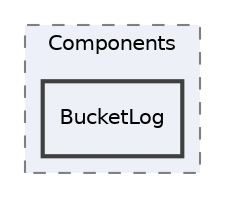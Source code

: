 digraph "Editor/UI/Components/Logger/Components/BucketLog"
{
 // LATEX_PDF_SIZE
  edge [fontname="Helvetica",fontsize="10",labelfontname="Helvetica",labelfontsize="10"];
  node [fontname="Helvetica",fontsize="10",shape=record];
  compound=true
  subgraph clusterdir_d899b16968b82f1505455141eb0c65da {
    graph [ bgcolor="#edf0f7", pencolor="grey50", style="filled,dashed,", label="Components", fontname="Helvetica", fontsize="10", URL="dir_d899b16968b82f1505455141eb0c65da.html"]
  dir_b1664d38c0acd2131ea72e950a86ce7a [shape=box, label="BucketLog", style="filled,bold,", fillcolor="#edf0f7", color="grey25", URL="dir_b1664d38c0acd2131ea72e950a86ce7a.html"];
  }
}
